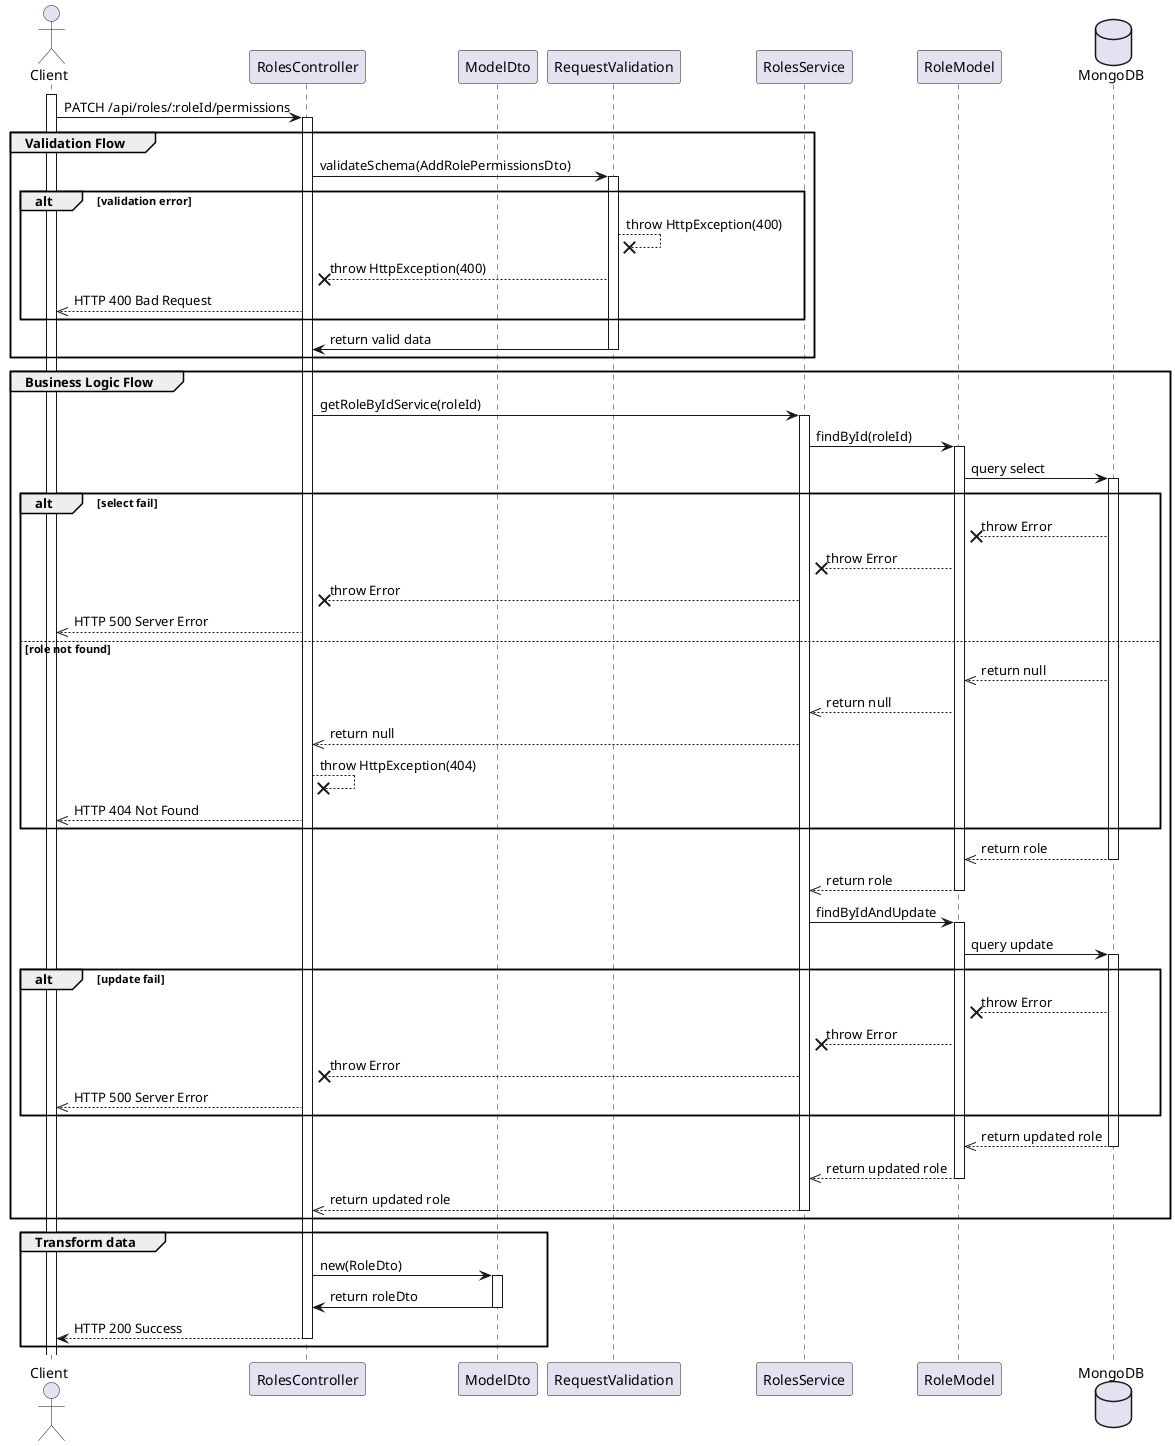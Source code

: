 @startuml Add Role Permissions

actor Client

participant RolesController
participant ModelDto
participant RequestValidation
participant RolesService
participant RoleModel
database MongoDB

activate Client
Client -> RolesController: PATCH /api/roles/:roleId/permissions
activate RolesController

group Validation Flow
    RolesController -> RequestValidation: validateSchema(AddRolePermissionsDto)
    activate RequestValidation
    
    alt validation error
        RequestValidation --x RequestValidation: throw HttpException(400)
        RequestValidation --x RolesController: throw HttpException(400)
        RolesController -->> Client: HTTP 400 Bad Request
    end

    RequestValidation -> RolesController: return valid data
    deactivate RequestValidation
end

group Business Logic Flow
    RolesController -> RolesService: getRoleByIdService(roleId)
    activate RolesService
    
    RolesService -> RoleModel: findById(roleId)
    activate RoleModel
    RoleModel -> MongoDB: query select
    activate MongoDB

    alt select fail
        MongoDB --x RoleModel: throw Error
        RoleModel --x RolesService: throw Error
        RolesService --x RolesController: throw Error
        RolesController -->> Client: HTTP 500 Server Error
    else role not found
        MongoDB -->> RoleModel: return null
        RoleModel -->> RolesService: return null
        RolesService -->> RolesController: return null
        RolesController --x RolesController: throw HttpException(404)
        RolesController -->> Client: HTTP 404 Not Found
    end

    MongoDB -->> RoleModel: return role
    deactivate MongoDB
    RoleModel -->> RolesService: return role
    deactivate RoleModel

    RolesService -> RoleModel: findByIdAndUpdate
    activate RoleModel
    RoleModel -> MongoDB: query update
    activate MongoDB

    alt update fail
        MongoDB --x RoleModel: throw Error
        RoleModel --x RolesService: throw Error
        RolesService --x RolesController: throw Error
        RolesController -->> Client: HTTP 500 Server Error
    end

    MongoDB -->> RoleModel: return updated role
    deactivate MongoDB
    RoleModel -->> RolesService: return updated role
    deactivate RoleModel
    RolesService -->> RolesController: return updated role
    deactivate RolesService
end

group Transform data
    RolesController -> ModelDto: new(RoleDto)
    activate ModelDto
    ModelDto -> RolesController: return roleDto
    deactivate ModelDto

    RolesController --> Client: HTTP 200 Success
    deactivate RolesController
end



@enduml